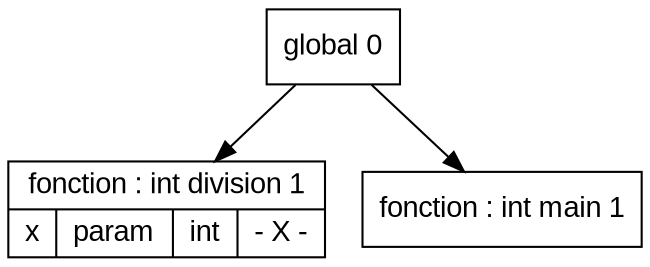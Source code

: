 digraph "tds"{

	node [fontname="Arial"];

	N1 [shape=record label="{ fonction : int division 1
	| { x | param | int | - X - }
	}"];

	N2 [shape=record label="{ fonction : int main 1
	}"];

	N0 [shape=record label="{ global 0
	}"];


	N0 -> N1; 
	N0 -> N2; 
}
